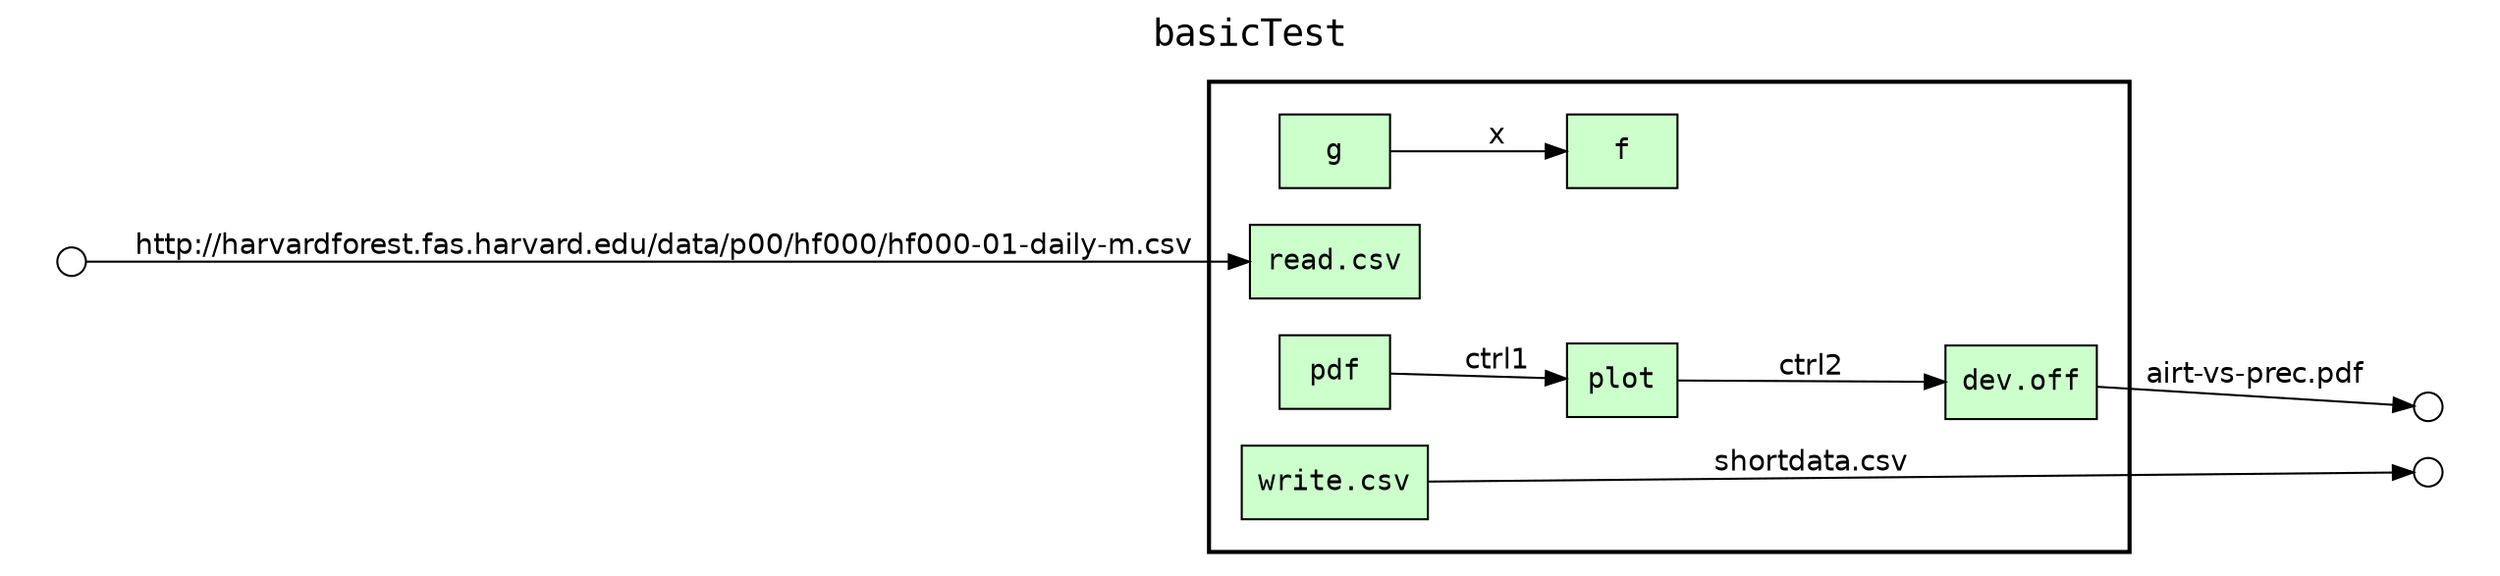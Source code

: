 digraph Workflow {
rankdir=LR
fontname=Courier; fontsize=18; labelloc=t
label=basicTest
subgraph cluster_workflow_box_outer { label=""; color=black; penwidth=2
subgraph cluster_workflow_box_inner { label=""; color=white
node[shape=box style=filled fillcolor="#CCFFCC" peripheries=1 fontname=Courier]
f
g
"read.csv"
"write.csv"
pdf
plot
"dev.off"
edge[fontname=Helvetica]
g -> f [label=x]
pdf -> plot [label=ctrl1]
plot -> "dev.off" [label=ctrl2]
}}
subgraph cluster_input_ports_group_outer { label=""; color=white
subgraph cluster_input_ports_group_inner { label=""; color=white
node[shape=circle style=filled fillcolor="#FFFFFF" peripheries=1 fontname=Courier width=0.2]
"http://harvardforest.fas.harvard.edu/data/p00/hf000/hf000-01-daily-m.csv_input_port" [label=""]
}}
subgraph cluster_output_ports_group_outer { label=""; color=white
subgraph cluster_output_ports_group_inner { label=""; color=white
node[shape=circle style=filled fillcolor="#FFFFFF" peripheries=1 fontname=Courier width=0.2]
"shortdata.csv_output_port" [label=""]
"airt-vs-prec.pdf_output_port" [label=""]
}}
edge[fontname=Helvetica]
"http://harvardforest.fas.harvard.edu/data/p00/hf000/hf000-01-daily-m.csv_input_port" -> "read.csv" [label="http://harvardforest.fas.harvard.edu/data/p00/hf000/hf000-01-daily-m.csv"]
edge[fontname=Helvetica]
"write.csv" -> "shortdata.csv_output_port" [label="shortdata.csv"]
"dev.off" -> "airt-vs-prec.pdf_output_port" [label="airt-vs-prec.pdf"]
}
